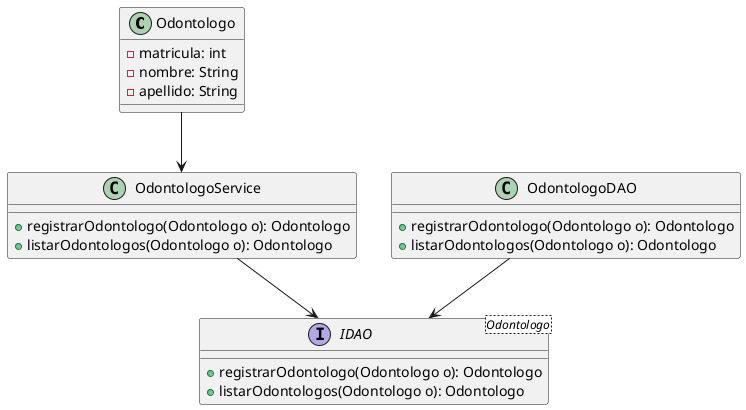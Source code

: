 @startuml

class Odontologo {
- matricula: int
- nombre: String
- apellido: String
}

interface IDAO<Odontologo> {
+ registrarOdontologo(Odontologo o): Odontologo
+ listarOdontologos(Odontologo o): Odontologo
}

class OdontologoDAO{
+ registrarOdontologo(Odontologo o): Odontologo
+ listarOdontologos(Odontologo o): Odontologo
}

class OdontologoService{
+ registrarOdontologo(Odontologo o): Odontologo
+ listarOdontologos(Odontologo o): Odontologo
}

OdontologoDAO --> IDAO
OdontologoService --> IDAO
Odontologo --> OdontologoService

@enduml